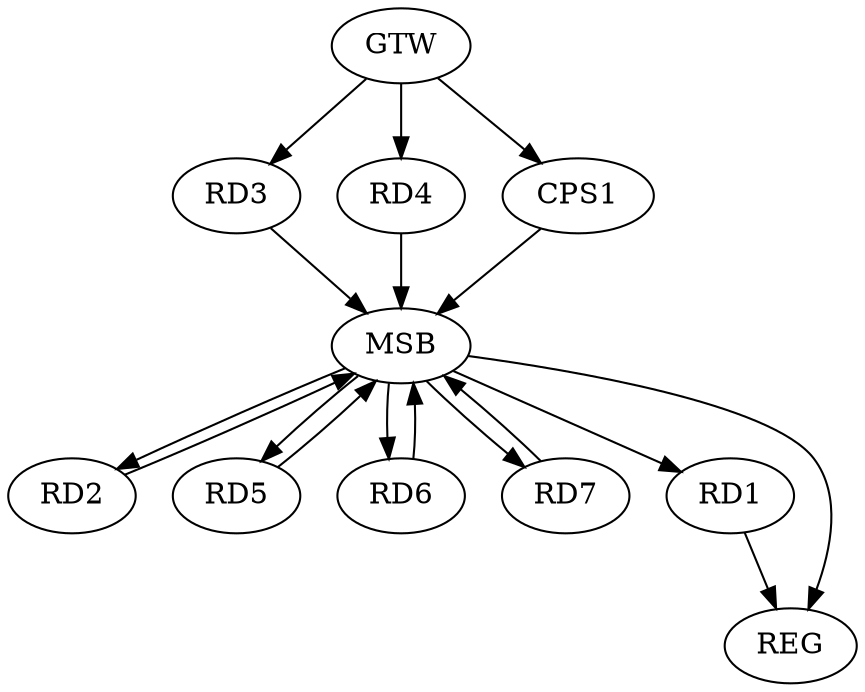 strict digraph G {
  RD1 [ label="RD1" ];
  RD2 [ label="RD2" ];
  RD3 [ label="RD3" ];
  RD4 [ label="RD4" ];
  RD5 [ label="RD5" ];
  RD6 [ label="RD6" ];
  RD7 [ label="RD7" ];
  CPS1 [ label="CPS1" ];
  GTW [ label="GTW" ];
  REG [ label="REG" ];
  MSB [ label="MSB" ];
  GTW -> RD3;
  GTW -> RD4;
  GTW -> CPS1;
  RD1 -> REG;
  RD2 -> MSB;
  MSB -> REG;
  RD3 -> MSB;
  MSB -> RD7;
  RD4 -> MSB;
  MSB -> RD5;
  RD5 -> MSB;
  RD6 -> MSB;
  RD7 -> MSB;
  CPS1 -> MSB;
  MSB -> RD1;
  MSB -> RD2;
  MSB -> RD6;
}
